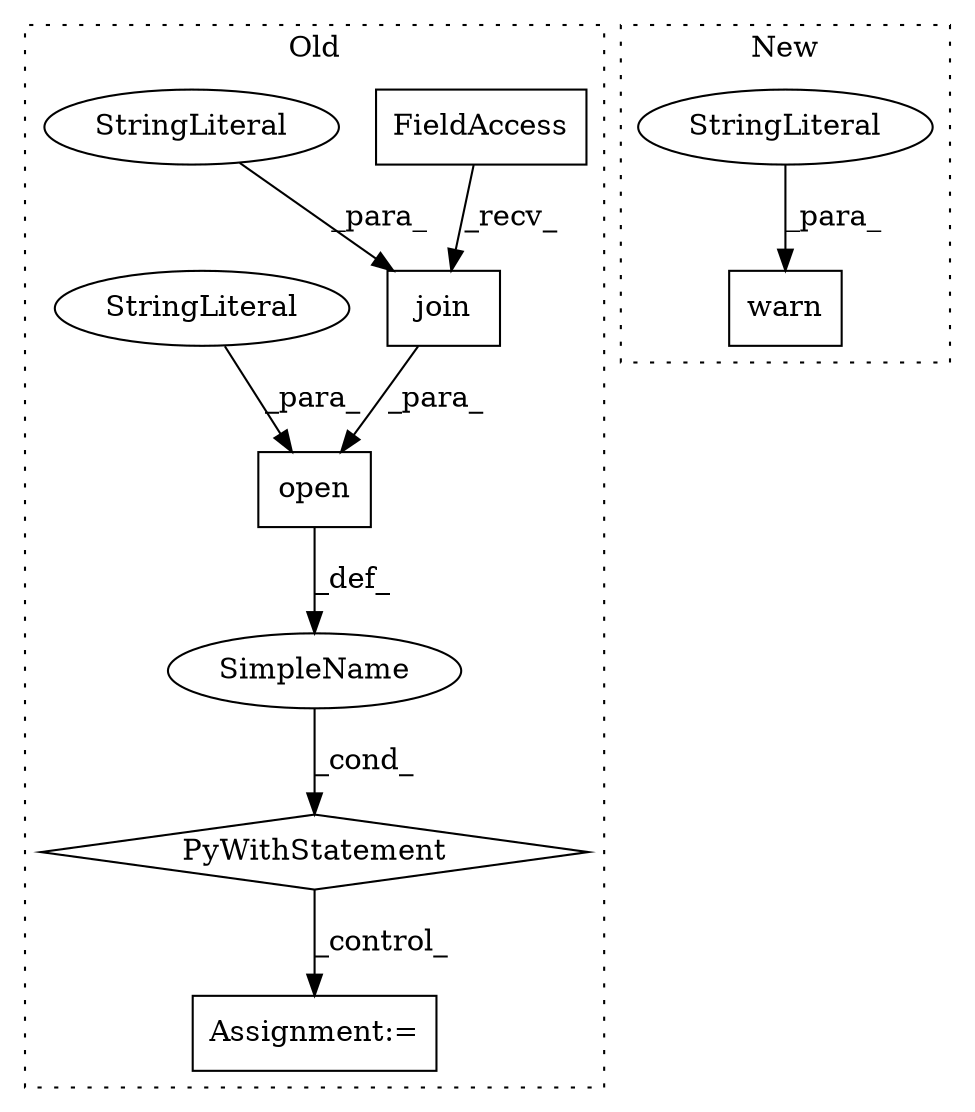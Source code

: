 digraph G {
subgraph cluster0 {
1 [label="join" a="32" s="6608,6641" l="5,1" shape="box"];
3 [label="FieldAccess" a="22" s="6600" l="7" shape="box"];
5 [label="StringLiteral" a="45" s="6623" l="18" shape="ellipse"];
6 [label="open" a="32" s="6595,6647" l="5,1" shape="box"];
7 [label="StringLiteral" a="45" s="6643" l="4" shape="ellipse"];
8 [label="PyWithStatement" a="104" s="6585,6648" l="10,2" shape="diamond"];
9 [label="SimpleName" a="42" s="" l="" shape="ellipse"];
10 [label="Assignment:=" a="7" s="6666" l="1" shape="box"];
label = "Old";
style="dotted";
}
subgraph cluster1 {
2 [label="warn" a="32" s="2592,2672" l="5,1" shape="box"];
4 [label="StringLiteral" a="45" s="2597" l="75" shape="ellipse"];
label = "New";
style="dotted";
}
1 -> 6 [label="_para_"];
3 -> 1 [label="_recv_"];
4 -> 2 [label="_para_"];
5 -> 1 [label="_para_"];
6 -> 9 [label="_def_"];
7 -> 6 [label="_para_"];
8 -> 10 [label="_control_"];
9 -> 8 [label="_cond_"];
}